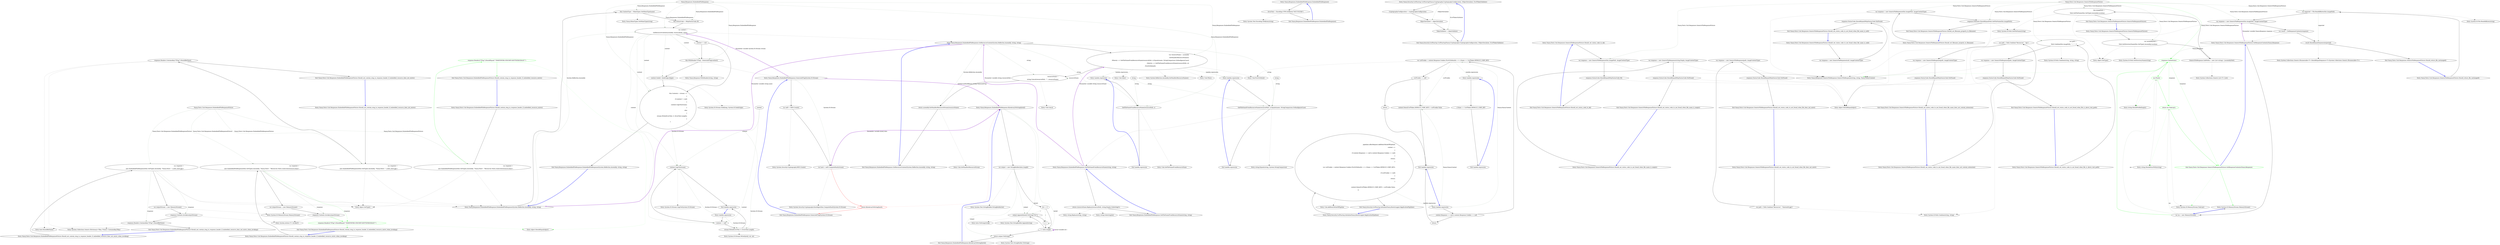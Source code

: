 digraph  {
n66 [label="Nancy.Responses.EmbeddedFileResponse", span=""];
n67 [label=content, span=""];
n68 [label=string, span=""];
n69 [label=string, span=""];
n0 [label="Entry Nancy.Responses.EmbeddedFileResponse.EmbeddedFileResponse()", span="13-13", cluster="Nancy.Responses.EmbeddedFileResponse.EmbeddedFileResponse()"];
n1 [label="ErrorText = Encoding.UTF8.GetBytes(''NOT FOUND'')", span="15-15", cluster="Nancy.Responses.EmbeddedFileResponse.EmbeddedFileResponse()"];
n2 [label="Exit Nancy.Responses.EmbeddedFileResponse.EmbeddedFileResponse()", span="13-13", cluster="Nancy.Responses.EmbeddedFileResponse.EmbeddedFileResponse()"];
n3 [label="Entry System.Text.Encoding.GetBytes(string)", span="0-0", cluster="System.Text.Encoding.GetBytes(string)"];
n4 [label="Entry Nancy.Responses.EmbeddedFileResponse.EmbeddedFileResponse(System.Reflection.Assembly, string, string)", span="18-18", cluster="Nancy.Responses.EmbeddedFileResponse.EmbeddedFileResponse(System.Reflection.Assembly, string, string)"];
n5 [label="this.ContentType = MimeTypes.GetMimeType(name)", span="20-20", cluster="Nancy.Responses.EmbeddedFileResponse.EmbeddedFileResponse(System.Reflection.Assembly, string, string)"];
n7 [label="var content =\r\n                    GetResourceContent(assembly, resourcePath, name)", span="23-24", cluster="Nancy.Responses.EmbeddedFileResponse.EmbeddedFileResponse(System.Reflection.Assembly, string, string)"];
n6 [label="this.StatusCode = HttpStatusCode.OK", span="21-21", cluster="Nancy.Responses.EmbeddedFileResponse.EmbeddedFileResponse(System.Reflection.Assembly, string, string)"];
n13 [label="Entry Nancy.MimeTypes.GetMimeType(string)", span="585-585", cluster="Nancy.MimeTypes.GetMimeType(string)"];
n8 [label="content != null", span="26-26", cluster="Nancy.Responses.EmbeddedFileResponse.EmbeddedFileResponse(System.Reflection.Assembly, string, string)"];
n14 [label="Entry Nancy.Responses.EmbeddedFileResponse.GetResourceContent(System.Reflection.Assembly, string, string)", span="45-45", cluster="Nancy.Responses.EmbeddedFileResponse.GetResourceContent(System.Reflection.Assembly, string, string)"];
n9 [label="this.WithHeader(''ETag'', GenerateETag(content))", span="28-28", cluster="Nancy.Responses.EmbeddedFileResponse.EmbeddedFileResponse(System.Reflection.Assembly, string, string)"];
n10 [label="content.Seek(0, SeekOrigin.Begin)", span="29-29", cluster="Nancy.Responses.EmbeddedFileResponse.EmbeddedFileResponse(System.Reflection.Assembly, string, string)"];
n11 [label="this.Contents = stream =>\r\n            {\r\n                if (content != null)\r\n                {\r\n                    content.CopyTo(stream);\r\n                }\r\n                else\r\n                {\r\n                    stream.Write(ErrorText, 0, ErrorText.Length);\r\n                }\r\n            }", span="32-42", cluster="Nancy.Responses.EmbeddedFileResponse.EmbeddedFileResponse(System.Reflection.Assembly, string, string)"];
n19 [label="content != null", span="34-34", cluster="lambda expression"];
n20 [label="content.CopyTo(stream)", span="36-36", cluster="lambda expression"];
n15 [label="Entry Nancy.Responses.EmbeddedFileResponse.GenerateETag(System.IO.Stream)", span="64-64", cluster="Nancy.Responses.EmbeddedFileResponse.GenerateETag(System.IO.Stream)"];
n16 [label="Entry Nancy.Response.WithHeader(string, string)", span="46-46", cluster="Nancy.Response.WithHeader(string, string)"];
n17 [label="Entry System.IO.Stream.Seek(long, System.IO.SeekOrigin)", span="0-0", cluster="System.IO.Stream.Seek(long, System.IO.SeekOrigin)"];
n12 [label="Exit Nancy.Responses.EmbeddedFileResponse.EmbeddedFileResponse(System.Reflection.Assembly, string, string)", span="18-18", cluster="Nancy.Responses.EmbeddedFileResponse.EmbeddedFileResponse(System.Reflection.Assembly, string, string)"];
n21 [label="stream.Write(ErrorText, 0, ErrorText.Length)", span="40-40", cluster="lambda expression"];
n18 [label="Entry lambda expression", span="32-42", cluster="lambda expression"];
n22 [label="Exit lambda expression", span="32-42", cluster="lambda expression"];
n23 [label="Entry System.IO.Stream.CopyTo(System.IO.Stream)", span="0-0", cluster="System.IO.Stream.CopyTo(System.IO.Stream)"];
n24 [label="Entry System.IO.Stream.Write(byte[], int, int)", span="0-0", cluster="System.IO.Stream.Write(byte[], int, int)"];
n25 [label="var resourceName = assembly\r\n                .GetManifestResourceNames()\r\n                .Where(x => GetFileNameFromResourceName(resourcePath, x).Equals(name, StringComparison.OrdinalIgnoreCase))\r\n                .Select(x => GetFileNameFromResourceName(resourcePath, x))\r\n                .FirstOrDefault()", span="47-51", cluster="Nancy.Responses.EmbeddedFileResponse.GetResourceContent(System.Reflection.Assembly, string, string)"];
n36 [label="GetFileNameFromResourceName(resourcePath, x).Equals(name, StringComparison.OrdinalIgnoreCase)", span="49-49", cluster="lambda expression"];
n41 [label="GetFileNameFromResourceName(resourcePath, x)", span="50-50", cluster="lambda expression"];
n26 [label="resourceName =\r\n                string.Concat(resourcePath, ''.'', resourceName)", span="53-54", cluster="Nancy.Responses.EmbeddedFileResponse.GetResourceContent(System.Reflection.Assembly, string, string)"];
n27 [label="return assembly.GetManifestResourceStream(resourceName);", span="56-56", cluster="Nancy.Responses.EmbeddedFileResponse.GetResourceContent(System.Reflection.Assembly, string, string)"];
n29 [label="Entry System.Reflection.Assembly.GetManifestResourceNames()", span="0-0", cluster="System.Reflection.Assembly.GetManifestResourceNames()"];
n30 [label="Entry Unk.Where", span="", cluster="Unk.Where"];
n31 [label="Entry Unk.Select", span="", cluster="Unk.Select"];
n32 [label="Entry Unk.FirstOrDefault", span="", cluster="Unk.FirstOrDefault"];
n35 [label="Entry lambda expression", span="49-49", cluster="lambda expression"];
n40 [label="Entry lambda expression", span="50-50", cluster="lambda expression"];
n33 [label="Entry Unk.Concat", span="", cluster="Unk.Concat"];
n28 [label="Exit Nancy.Responses.EmbeddedFileResponse.GetResourceContent(System.Reflection.Assembly, string, string)", span="45-45", cluster="Nancy.Responses.EmbeddedFileResponse.GetResourceContent(System.Reflection.Assembly, string, string)"];
n34 [label="Entry Unk.GetManifestResourceStream", span="", cluster="Unk.GetManifestResourceStream"];
n37 [label="Exit lambda expression", span="49-49", cluster="lambda expression"];
n38 [label="Entry Nancy.Responses.EmbeddedFileResponse.GetFileNameFromResourceName(string, string)", span="59-59", cluster="Nancy.Responses.EmbeddedFileResponse.GetFileNameFromResourceName(string, string)"];
n39 [label="Entry string.Equals(string, System.StringComparison)", span="0-0", cluster="string.Equals(string, System.StringComparison)"];
n42 [label="Exit lambda expression", span="50-50", cluster="lambda expression"];
n43 [label="Entry Unk.GetFileNameFromResourceName", span="", cluster="Unk.GetFileNameFromResourceName"];
n44 [label="return resourceName.Replace(resourcePath, string.Empty).Substring(1);", span="61-61", cluster="Nancy.Responses.EmbeddedFileResponse.GetFileNameFromResourceName(string, string)"];
n45 [label="Exit Nancy.Responses.EmbeddedFileResponse.GetFileNameFromResourceName(string, string)", span="59-59", cluster="Nancy.Responses.EmbeddedFileResponse.GetFileNameFromResourceName(string, string)"];
n46 [label="Entry string.Replace(string, string)", span="0-0", cluster="string.Replace(string, string)"];
n47 [label="Entry string.Substring(int)", span="0-0", cluster="string.Substring(int)"];
n48 [label="var md5 = MD5.Create()", span="66-66", cluster="Nancy.Responses.EmbeddedFileResponse.GenerateETag(System.IO.Stream)"];
n49 [label="var hash = md5.ComputeHash(stream)", span="68-68", cluster="Nancy.Responses.EmbeddedFileResponse.GenerateETag(System.IO.Stream)"];
n52 [label="Entry System.Security.Cryptography.MD5.Create()", span="0-0", cluster="System.Security.Cryptography.MD5.Create()"];
n50 [label="return ByteArrayToString(hash);", span="69-69", cluster="Nancy.Responses.EmbeddedFileResponse.GenerateETag(System.IO.Stream)", color=red, community=0];
n53 [label="Entry System.Security.Cryptography.HashAlgorithm.ComputeHash(System.IO.Stream)", span="0-0", cluster="System.Security.Cryptography.HashAlgorithm.ComputeHash(System.IO.Stream)"];
n51 [label="Exit Nancy.Responses.EmbeddedFileResponse.GenerateETag(System.IO.Stream)", span="64-64", cluster="Nancy.Responses.EmbeddedFileResponse.GenerateETag(System.IO.Stream)"];
n54 [label="Entry Nancy.Responses.EmbeddedFileResponse.ByteArrayToString(byte[])", span="73-73", cluster="Nancy.Responses.EmbeddedFileResponse.ByteArrayToString(byte[])"];
n55 [label="var output = new StringBuilder(data.Length)", span="75-75", cluster="Nancy.Responses.EmbeddedFileResponse.ByteArrayToString(byte[])"];
n57 [label="i < data.Length", span="76-76", cluster="Nancy.Responses.EmbeddedFileResponse.ByteArrayToString(byte[])"];
n58 [label="output.Append(data[i].ToString(''X2''))", span="78-78", cluster="Nancy.Responses.EmbeddedFileResponse.ByteArrayToString(byte[])"];
n56 [label="int i = 0", span="76-76", cluster="Nancy.Responses.EmbeddedFileResponse.ByteArrayToString(byte[])"];
n62 [label="Entry System.Text.StringBuilder.StringBuilder(int)", span="0-0", cluster="System.Text.StringBuilder.StringBuilder(int)"];
n60 [label="return output.ToString();", span="81-81", cluster="Nancy.Responses.EmbeddedFileResponse.ByteArrayToString(byte[])"];
n59 [label="i++", span="76-76", cluster="Nancy.Responses.EmbeddedFileResponse.ByteArrayToString(byte[])"];
n63 [label="Entry byte.ToString(string)", span="0-0", cluster="byte.ToString(string)"];
n64 [label="Entry System.Text.StringBuilder.Append(string)", span="0-0", cluster="System.Text.StringBuilder.Append(string)"];
n61 [label="Exit Nancy.Responses.EmbeddedFileResponse.ByteArrayToString(byte[])", span="73-73", cluster="Nancy.Responses.EmbeddedFileResponse.ByteArrayToString(byte[])"];
n65 [label="Entry System.Text.StringBuilder.ToString()", span="0-0", cluster="System.Text.StringBuilder.ToString()"];
m0_6 [label="Entry object.ShouldEqual(object)", span="95-95", cluster="object.ShouldEqual(object)", file="EmbeddedFileResponseFixture.cs"];
m0_21 [label="Entry Nancy.Tests.Unit.Responses.EmbeddedFileResponseFixture.Should_not_contain_etag_in_response_header_if_embedded_resource_does_not_exists_when_invoking()", span="47-47", cluster="Nancy.Tests.Unit.Responses.EmbeddedFileResponseFixture.Should_not_contain_etag_in_response_header_if_embedded_resource_does_not_exists_when_invoking()", file="EmbeddedFileResponseFixture.cs"];
m0_22 [label="var response =\r\n                new EmbeddedFileResponse(this.GetType().Assembly, ''Nancy.Tests'', ''i_dont_exist.jpg'')", span="50-51", cluster="Nancy.Tests.Unit.Responses.EmbeddedFileResponseFixture.Should_not_contain_etag_in_response_header_if_embedded_resource_does_not_exists_when_invoking()", file="EmbeddedFileResponseFixture.cs"];
m0_23 [label="var outputStream = new MemoryStream()", span="53-53", cluster="Nancy.Tests.Unit.Responses.EmbeddedFileResponseFixture.Should_not_contain_etag_in_response_header_if_embedded_resource_does_not_exists_when_invoking()", file="EmbeddedFileResponseFixture.cs"];
m0_24 [label="response.Contents.Invoke(outputStream)", span="56-56", cluster="Nancy.Tests.Unit.Responses.EmbeddedFileResponseFixture.Should_not_contain_etag_in_response_header_if_embedded_resource_does_not_exists_when_invoking()", file="EmbeddedFileResponseFixture.cs"];
m0_25 [label="response.Headers.ContainsKey(''ETag'').ShouldBeFalse()", span="59-59", cluster="Nancy.Tests.Unit.Responses.EmbeddedFileResponseFixture.Should_not_contain_etag_in_response_header_if_embedded_resource_does_not_exists_when_invoking()", file="EmbeddedFileResponseFixture.cs"];
m0_26 [label="Exit Nancy.Tests.Unit.Responses.EmbeddedFileResponseFixture.Should_not_contain_etag_in_response_header_if_embedded_resource_does_not_exists_when_invoking()", span="47-47", cluster="Nancy.Tests.Unit.Responses.EmbeddedFileResponseFixture.Should_not_contain_etag_in_response_header_if_embedded_resource_does_not_exists_when_invoking()", file="EmbeddedFileResponseFixture.cs"];
m0_14 [label="Entry System.Action<T>.Invoke(T)", span="0-0", cluster="System.Action<T>.Invoke(T)", file="EmbeddedFileResponseFixture.cs"];
m0_19 [label="Entry System.Collections.Generic.IDictionary<TKey, TValue>.ContainsKey(TKey)", span="0-0", cluster="System.Collections.Generic.IDictionary<TKey, TValue>.ContainsKey(TKey)", file="EmbeddedFileResponseFixture.cs"];
m0_7 [label="Entry Nancy.Tests.Unit.Responses.EmbeddedFileResponseFixture.Should_contain_etag_in_response_header_if_embedded_resource_exists_when_invoking()", span="20-20", cluster="Nancy.Tests.Unit.Responses.EmbeddedFileResponseFixture.Should_contain_etag_in_response_header_if_embedded_resource_exists_when_invoking()", file="EmbeddedFileResponseFixture.cs"];
m0_8 [label="var response =\r\n                new EmbeddedFileResponse(this.GetType().Assembly, ''Nancy.Tests'', ''Resources.Views.staticviewresource.html'')", span="23-24", cluster="Nancy.Tests.Unit.Responses.EmbeddedFileResponseFixture.Should_contain_etag_in_response_header_if_embedded_resource_exists_when_invoking()", file="EmbeddedFileResponseFixture.cs"];
m0_9 [label="var outputStream = new MemoryStream()", span="26-26", cluster="Nancy.Tests.Unit.Responses.EmbeddedFileResponseFixture.Should_contain_etag_in_response_header_if_embedded_resource_exists_when_invoking()", file="EmbeddedFileResponseFixture.cs"];
m0_10 [label="response.Contents.Invoke(outputStream)", span="29-29", cluster="Nancy.Tests.Unit.Responses.EmbeddedFileResponseFixture.Should_contain_etag_in_response_header_if_embedded_resource_exists_when_invoking()", file="EmbeddedFileResponseFixture.cs"];
m0_11 [label="response.Headers[''ETag''].ShouldEqual(''\''5D6EFDFDB135DC90F16D57E05603DA1E\'''')", span="32-32", cluster="Nancy.Tests.Unit.Responses.EmbeddedFileResponseFixture.Should_contain_etag_in_response_header_if_embedded_resource_exists_when_invoking()", color=green, community=0, file="EmbeddedFileResponseFixture.cs"];
m0_12 [label="Exit Nancy.Tests.Unit.Responses.EmbeddedFileResponseFixture.Should_contain_etag_in_response_header_if_embedded_resource_exists_when_invoking()", span="20-20", cluster="Nancy.Tests.Unit.Responses.EmbeddedFileResponseFixture.Should_contain_etag_in_response_header_if_embedded_resource_exists_when_invoking()", file="EmbeddedFileResponseFixture.cs"];
m0_5 [label="Entry object.GetType()", span="0-0", cluster="object.GetType()", file="EmbeddedFileResponseFixture.cs"];
m0_20 [label="Entry bool.ShouldBeFalse()", span="90-90", cluster="bool.ShouldBeFalse()", file="EmbeddedFileResponseFixture.cs"];
m0_15 [label="Entry Nancy.Tests.Unit.Responses.EmbeddedFileResponseFixture.Should_not_contain_etag_in_response_header_if_embedded_resource_does_not_exists()", span="36-36", cluster="Nancy.Tests.Unit.Responses.EmbeddedFileResponseFixture.Should_not_contain_etag_in_response_header_if_embedded_resource_does_not_exists()", file="EmbeddedFileResponseFixture.cs"];
m0_16 [label="var response =\r\n                new EmbeddedFileResponse(this.GetType().Assembly, ''Nancy.Tests'', ''i_dont_exist.jpg'')", span="39-40", cluster="Nancy.Tests.Unit.Responses.EmbeddedFileResponseFixture.Should_not_contain_etag_in_response_header_if_embedded_resource_does_not_exists()", file="EmbeddedFileResponseFixture.cs"];
m0_17 [label="response.Headers.ContainsKey(''ETag'').ShouldBeFalse()", span="43-43", cluster="Nancy.Tests.Unit.Responses.EmbeddedFileResponseFixture.Should_not_contain_etag_in_response_header_if_embedded_resource_does_not_exists()", file="EmbeddedFileResponseFixture.cs"];
m0_18 [label="Exit Nancy.Tests.Unit.Responses.EmbeddedFileResponseFixture.Should_not_contain_etag_in_response_header_if_embedded_resource_does_not_exists()", span="36-36", cluster="Nancy.Tests.Unit.Responses.EmbeddedFileResponseFixture.Should_not_contain_etag_in_response_header_if_embedded_resource_does_not_exists()", file="EmbeddedFileResponseFixture.cs"];
m0_0 [label="Entry Nancy.Tests.Unit.Responses.EmbeddedFileResponseFixture.Should_contain_etag_in_response_header_if_embedded_resource_exists()", span="9-9", cluster="Nancy.Tests.Unit.Responses.EmbeddedFileResponseFixture.Should_contain_etag_in_response_header_if_embedded_resource_exists()", file="EmbeddedFileResponseFixture.cs"];
m0_1 [label="var response =\r\n                new EmbeddedFileResponse(this.GetType().Assembly, ''Nancy.Tests'', ''Resources.Views.staticviewresource.html'')", span="12-13", cluster="Nancy.Tests.Unit.Responses.EmbeddedFileResponseFixture.Should_contain_etag_in_response_header_if_embedded_resource_exists()", file="EmbeddedFileResponseFixture.cs"];
m0_2 [label="response.Headers[''ETag''].ShouldEqual(''\''5D6EFDFDB135DC90F16D57E05603DA1E\'''')", span="16-16", cluster="Nancy.Tests.Unit.Responses.EmbeddedFileResponseFixture.Should_contain_etag_in_response_header_if_embedded_resource_exists()", color=green, community=0, file="EmbeddedFileResponseFixture.cs"];
m0_3 [label="Exit Nancy.Tests.Unit.Responses.EmbeddedFileResponseFixture.Should_contain_etag_in_response_header_if_embedded_resource_exists()", span="9-9", cluster="Nancy.Tests.Unit.Responses.EmbeddedFileResponseFixture.Should_contain_etag_in_response_header_if_embedded_resource_exists()", file="EmbeddedFileResponseFixture.cs"];
m0_13 [label="Entry System.IO.MemoryStream.MemoryStream()", span="0-0", cluster="System.IO.MemoryStream.MemoryStream()", file="EmbeddedFileResponseFixture.cs"];
m0_27 [label="Nancy.Tests.Unit.Responses.EmbeddedFileResponseFixture", span="", file="EmbeddedFileResponseFixture.cs"];
m1_8 [label="Entry Unk.AddItemToEndOfPipeline", span="", cluster="Unk.AddItemToEndOfPipeline", file="GenericFileResponse.cs"];
m1_0 [label="Entry Nancy.Security.CsrfStartup.CsrfStartup(Nancy.Cryptography.CryptographyConfiguration, IObjectSerializer, ICsrfTokenValidator)", span="11-11", cluster="Nancy.Security.CsrfStartup.CsrfStartup(Nancy.Cryptography.CryptographyConfiguration, IObjectSerializer, ICsrfTokenValidator)", file="GenericFileResponse.cs"];
m1_1 [label="CryptographyConfiguration = cryptographyConfiguration", span="13-13", cluster="Nancy.Security.CsrfStartup.CsrfStartup(Nancy.Cryptography.CryptographyConfiguration, IObjectSerializer, ICsrfTokenValidator)", file="GenericFileResponse.cs"];
m1_2 [label="ObjectSerializer = objectSerializer", span="14-14", cluster="Nancy.Security.CsrfStartup.CsrfStartup(Nancy.Cryptography.CryptographyConfiguration, IObjectSerializer, ICsrfTokenValidator)", file="GenericFileResponse.cs"];
m1_3 [label="TokenValidator = tokenValidator", span="15-15", cluster="Nancy.Security.CsrfStartup.CsrfStartup(Nancy.Cryptography.CryptographyConfiguration, IObjectSerializer, ICsrfTokenValidator)", file="GenericFileResponse.cs"];
m1_4 [label="Exit Nancy.Security.CsrfStartup.CsrfStartup(Nancy.Cryptography.CryptographyConfiguration, IObjectSerializer, ICsrfTokenValidator)", span="11-11", cluster="Nancy.Security.CsrfStartup.CsrfStartup(Nancy.Cryptography.CryptographyConfiguration, IObjectSerializer, ICsrfTokenValidator)", file="GenericFileResponse.cs"];
m1_5 [label="Entry Nancy.Security.CsrfStartup.Initialize(Nancy.Bootstrapper.IApplicationPipelines)", span="70-70", cluster="Nancy.Security.CsrfStartup.Initialize(Nancy.Bootstrapper.IApplicationPipelines)", file="GenericFileResponse.cs"];
m1_6 [label="pipelines.AfterRequest.AddItemToEndOfPipeline(\r\n                context =>\r\n                    {\r\n                        if (context.Response == null || context.Response.Cookies == null)\r\n                        {\r\n                            return;\r\n                        }\r\n\r\n                        var csrfCookie = context.Response.Cookies.FirstOrDefault(c => c.Name == CsrfToken.DEFAULT_CSRF_KEY);\r\n\r\n                        if (csrfCookie == null)\r\n                        {\r\n                            return;\r\n                        }\r\n\r\n                        context.Items[CsrfToken.DEFAULT_CSRF_KEY] = csrfCookie.Value;\r\n                    })", span="72-88", cluster="Nancy.Security.CsrfStartup.Initialize(Nancy.Bootstrapper.IApplicationPipelines)", file="GenericFileResponse.cs"];
m1_7 [label="Exit Nancy.Security.CsrfStartup.Initialize(Nancy.Bootstrapper.IApplicationPipelines)", span="70-70", cluster="Nancy.Security.CsrfStartup.Initialize(Nancy.Bootstrapper.IApplicationPipelines)", file="GenericFileResponse.cs"];
m1_18 [label="Entry lambda expression", span="80-80", cluster="lambda expression", file="GenericFileResponse.cs"];
m1_9 [label="Entry lambda expression", span="73-88", cluster="lambda expression", file="GenericFileResponse.cs"];
m1_10 [label="context.Response == null || context.Response.Cookies == null", span="75-75", cluster="lambda expression", file="GenericFileResponse.cs"];
m1_12 [label="var csrfCookie = context.Response.Cookies.FirstOrDefault(c => c.Name == CsrfToken.DEFAULT_CSRF_KEY)", span="80-80", cluster="lambda expression", file="GenericFileResponse.cs"];
m1_15 [label="context.Items[CsrfToken.DEFAULT_CSRF_KEY] = csrfCookie.Value", span="87-87", cluster="lambda expression", file="GenericFileResponse.cs"];
m1_11 [label="return;", span="77-77", cluster="lambda expression", file="GenericFileResponse.cs"];
m1_13 [label="csrfCookie == null", span="82-82", cluster="lambda expression", file="GenericFileResponse.cs"];
m1_14 [label="return;", span="84-84", cluster="lambda expression", file="GenericFileResponse.cs"];
m1_16 [label="Exit lambda expression", span="73-88", cluster="lambda expression", file="GenericFileResponse.cs"];
m1_19 [label="c.Name == CsrfToken.DEFAULT_CSRF_KEY", span="80-80", cluster="lambda expression", file="GenericFileResponse.cs"];
m1_20 [label="Exit lambda expression", span="80-80", cluster="lambda expression", file="GenericFileResponse.cs"];
m2_36 [label="Entry Nancy.Tests.Unit.Responses.GenericFileResponseFixture.Should_set_status_code_to_ok()", span="84-84", cluster="Nancy.Tests.Unit.Responses.GenericFileResponseFixture.Should_set_status_code_to_ok()", file="GenericFileResponseFixture.cs"];
m2_37 [label="var response = new GenericFileResponse(this.imagePath, imageContentType)", span="87-87", cluster="Nancy.Tests.Unit.Responses.GenericFileResponseFixture.Should_set_status_code_to_ok()", file="GenericFileResponseFixture.cs"];
m2_38 [label="response.StatusCode.ShouldEqual(HttpStatusCode.OK)", span="90-90", cluster="Nancy.Tests.Unit.Responses.GenericFileResponseFixture.Should_set_status_code_to_ok()", file="GenericFileResponseFixture.cs"];
m2_39 [label="Exit Nancy.Tests.Unit.Responses.GenericFileResponseFixture.Should_set_status_code_to_ok()", span="84-84", cluster="Nancy.Tests.Unit.Responses.GenericFileResponseFixture.Should_set_status_code_to_ok()", file="GenericFileResponseFixture.cs"];
m2_7 [label="Entry System.Collections.Generic.List<T>.List()", span="0-0", cluster="System.Collections.Generic.List<T>.List()", file="GenericFileResponseFixture.cs"];
m2_15 [label="Entry Nancy.Tests.Unit.Responses.GenericFileResponseFixture.Should_set_status_code_to_not_found_when_file_name_is_null()", span="34-34", cluster="Nancy.Tests.Unit.Responses.GenericFileResponseFixture.Should_set_status_code_to_not_found_when_file_name_is_null()", file="GenericFileResponseFixture.cs"];
m2_16 [label="var response = new GenericFileResponse(null, imageContentType)", span="37-37", cluster="Nancy.Tests.Unit.Responses.GenericFileResponseFixture.Should_set_status_code_to_not_found_when_file_name_is_null()", file="GenericFileResponseFixture.cs"];
m2_17 [label="response.StatusCode.ShouldEqual(HttpStatusCode.NotFound)", span="40-40", cluster="Nancy.Tests.Unit.Responses.GenericFileResponseFixture.Should_set_status_code_to_not_found_when_file_name_is_null()", file="GenericFileResponseFixture.cs"];
m2_18 [label="Exit Nancy.Tests.Unit.Responses.GenericFileResponseFixture.Should_set_status_code_to_not_found_when_file_name_is_null()", span="34-34", cluster="Nancy.Tests.Unit.Responses.GenericFileResponseFixture.Should_set_status_code_to_not_found_when_file_name_is_null()", file="GenericFileResponseFixture.cs"];
m2_60 [label="Entry string.ShouldStartWith(string)", span="11-11", cluster="string.ShouldStartWith(string)", file="GenericFileResponseFixture.cs"];
m2_61 [label="Entry System.IO.MemoryStream.ToArray()", span="0-0", cluster="System.IO.MemoryStream.ToArray()", file="GenericFileResponseFixture.cs"];
m2_8 [label="Entry System.IO.Path.GetFileName(string)", span="0-0", cluster="System.IO.Path.GetFileName(string)", file="GenericFileResponseFixture.cs"];
m2_5 [label="Entry object.GetType()", span="0-0", cluster="object.GetType()", file="GenericFileResponseFixture.cs"];
m2_0 [label="Entry Nancy.Tests.Unit.Responses.GenericFileResponseFixture.GenericFileResponseFixture()", span="12-12", cluster="Nancy.Tests.Unit.Responses.GenericFileResponseFixture.GenericFileResponseFixture()", file="GenericFileResponseFixture.cs"];
m2_1 [label="var assemblyPath =\r\n                Path.GetDirectoryName(this.GetType().Assembly.Location)", span="14-15", cluster="Nancy.Tests.Unit.Responses.GenericFileResponseFixture.GenericFileResponseFixture()", file="GenericFileResponseFixture.cs"];
m2_2 [label="GenericFileResponse.SafePaths = new List<string> {assemblyPath}", span="17-17", cluster="Nancy.Tests.Unit.Responses.GenericFileResponseFixture.GenericFileResponseFixture()", file="GenericFileResponseFixture.cs"];
m2_3 [label="this.imagePath =\r\n                Path.GetFileName(this.GetType().Assembly.Location)", span="19-20", cluster="Nancy.Tests.Unit.Responses.GenericFileResponseFixture.GenericFileResponseFixture()", file="GenericFileResponseFixture.cs"];
m2_4 [label="Exit Nancy.Tests.Unit.Responses.GenericFileResponseFixture.GenericFileResponseFixture()", span="12-12", cluster="Nancy.Tests.Unit.Responses.GenericFileResponseFixture.GenericFileResponseFixture()", file="GenericFileResponseFixture.cs"];
m2_14 [label="Entry object.ShouldEqual(object)", span="95-95", cluster="object.ShouldEqual(object)", file="GenericFileResponseFixture.cs"];
m2_6 [label="Entry System.IO.Path.GetDirectoryName(string)", span="0-0", cluster="System.IO.Path.GetDirectoryName(string)", file="GenericFileResponseFixture.cs"];
m2_49 [label="Entry Nancy.Tests.Unit.Responses.GenericFileResponseFixture.Should_set_filename_property_to_filename()", span="108-108", cluster="Nancy.Tests.Unit.Responses.GenericFileResponseFixture.Should_set_filename_property_to_filename()", file="GenericFileResponseFixture.cs"];
m2_50 [label="var response = new GenericFileResponse(this.imagePath, imageContentType)", span="111-111", cluster="Nancy.Tests.Unit.Responses.GenericFileResponseFixture.Should_set_filename_property_to_filename()", file="GenericFileResponseFixture.cs"];
m2_51 [label="response.Filename.ShouldEqual(Path.GetFileName(this.imagePath))", span="114-114", cluster="Nancy.Tests.Unit.Responses.GenericFileResponseFixture.Should_set_filename_property_to_filename()", file="GenericFileResponseFixture.cs"];
m2_52 [label="Exit Nancy.Tests.Unit.Responses.GenericFileResponseFixture.Should_set_filename_property_to_filename()", span="108-108", cluster="Nancy.Tests.Unit.Responses.GenericFileResponseFixture.Should_set_filename_property_to_filename()", file="GenericFileResponseFixture.cs"];
m2_9 [label="Entry Nancy.Tests.Unit.Responses.GenericFileResponseFixture.Should_set_status_code_to_not_found_when_file_name_is_empty()", span="24-24", cluster="Nancy.Tests.Unit.Responses.GenericFileResponseFixture.Should_set_status_code_to_not_found_when_file_name_is_empty()", file="GenericFileResponseFixture.cs"];
m2_10 [label="var response = new GenericFileResponse(string.Empty, imageContentType)", span="27-27", cluster="Nancy.Tests.Unit.Responses.GenericFileResponseFixture.Should_set_status_code_to_not_found_when_file_name_is_empty()", file="GenericFileResponseFixture.cs"];
m2_11 [label="response.StatusCode.ShouldEqual(HttpStatusCode.NotFound)", span="30-30", cluster="Nancy.Tests.Unit.Responses.GenericFileResponseFixture.Should_set_status_code_to_not_found_when_file_name_is_empty()", file="GenericFileResponseFixture.cs"];
m2_12 [label="Exit Nancy.Tests.Unit.Responses.GenericFileResponseFixture.Should_set_status_code_to_not_found_when_file_name_is_empty()", span="24-24", cluster="Nancy.Tests.Unit.Responses.GenericFileResponseFixture.Should_set_status_code_to_not_found_when_file_name_is_empty()", file="GenericFileResponseFixture.cs"];
m2_40 [label="Entry Nancy.Tests.Unit.Responses.GenericFileResponseFixture.Should_return_file_unchanged()", span="94-94", cluster="Nancy.Tests.Unit.Responses.GenericFileResponseFixture.Should_return_file_unchanged()", file="GenericFileResponseFixture.cs"];
m2_41 [label="var expected = File.ReadAllBytes(this.imagePath)", span="97-97", cluster="Nancy.Tests.Unit.Responses.GenericFileResponseFixture.Should_return_file_unchanged()", file="GenericFileResponseFixture.cs"];
m2_42 [label="var response = new GenericFileResponse(this.imagePath, imageContentType)", span="98-98", cluster="Nancy.Tests.Unit.Responses.GenericFileResponseFixture.Should_return_file_unchanged()", file="GenericFileResponseFixture.cs"];
m2_44 [label="result.ShouldEqualSequence(expected)", span="104-104", cluster="Nancy.Tests.Unit.Responses.GenericFileResponseFixture.Should_return_file_unchanged()", file="GenericFileResponseFixture.cs"];
m2_43 [label="var result = GetResponseContents(response)", span="101-101", cluster="Nancy.Tests.Unit.Responses.GenericFileResponseFixture.Should_return_file_unchanged()", file="GenericFileResponseFixture.cs"];
m2_45 [label="Exit Nancy.Tests.Unit.Responses.GenericFileResponseFixture.Should_return_file_unchanged()", span="94-94", cluster="Nancy.Tests.Unit.Responses.GenericFileResponseFixture.Should_return_file_unchanged()", file="GenericFileResponseFixture.cs"];
m2_59 [label="Entry string.ShouldNotBeEmpty()", span="31-31", cluster="string.ShouldNotBeEmpty()", file="GenericFileResponseFixture.cs"];
m2_30 [label="Entry Nancy.Tests.Unit.Responses.GenericFileResponseFixture.Should_set_status_code_to_not_found_when_file_is_above_root_path()", span="70-70", cluster="Nancy.Tests.Unit.Responses.GenericFileResponseFixture.Should_set_status_code_to_not_found_when_file_is_above_root_path()", file="GenericFileResponseFixture.cs"];
m2_31 [label="var path = \r\n                Path.Combine(this.imagePath, ''..'', ''..'')", span="73-74", cluster="Nancy.Tests.Unit.Responses.GenericFileResponseFixture.Should_set_status_code_to_not_found_when_file_is_above_root_path()", file="GenericFileResponseFixture.cs"];
m2_32 [label="var response = new GenericFileResponse(path, imageContentType)", span="77-77", cluster="Nancy.Tests.Unit.Responses.GenericFileResponseFixture.Should_set_status_code_to_not_found_when_file_is_above_root_path()", file="GenericFileResponseFixture.cs"];
m2_33 [label="response.StatusCode.ShouldEqual(HttpStatusCode.NotFound)", span="80-80", cluster="Nancy.Tests.Unit.Responses.GenericFileResponseFixture.Should_set_status_code_to_not_found_when_file_is_above_root_path()", file="GenericFileResponseFixture.cs"];
m2_34 [label="Exit Nancy.Tests.Unit.Responses.GenericFileResponseFixture.Should_set_status_code_to_not_found_when_file_is_above_root_path()", span="70-70", cluster="Nancy.Tests.Unit.Responses.GenericFileResponseFixture.Should_set_status_code_to_not_found_when_file_is_above_root_path()", file="GenericFileResponseFixture.cs"];
m2_53 [label="var ms = new MemoryStream()", span="119-119", cluster="Nancy.Tests.Unit.Responses.GenericFileResponseFixture.GetResponseContents(Nancy.Response)", file="GenericFileResponseFixture.cs"];
m2_54 [label="response.Contents(ms)", span="120-120", cluster="Nancy.Tests.Unit.Responses.GenericFileResponseFixture.GetResponseContents(Nancy.Response)", color=green, community=1, file="GenericFileResponseFixture.cs"];
m2_55 [label="ms.Flush()", span="121-121", cluster="Nancy.Tests.Unit.Responses.GenericFileResponseFixture.GetResponseContents(Nancy.Response)", color=green, community=0, file="GenericFileResponseFixture.cs"];
m2_56 [label="return ms.ToArray();", span="123-123", cluster="Nancy.Tests.Unit.Responses.GenericFileResponseFixture.GetResponseContents(Nancy.Response)", color=green, community=1, file="GenericFileResponseFixture.cs"];
m2_57 [label="Exit Nancy.Tests.Unit.Responses.GenericFileResponseFixture.GetResponseContents(Nancy.Response)", span="117-117", cluster="Nancy.Tests.Unit.Responses.GenericFileResponseFixture.GetResponseContents(Nancy.Response)", color=green, community=1, file="GenericFileResponseFixture.cs"];
m2_58 [label="Entry System.IO.MemoryStream.MemoryStream()", span="0-0", cluster="System.IO.MemoryStream.MemoryStream()", file="GenericFileResponseFixture.cs"];
m2_25 [label="Entry Nancy.Tests.Unit.Responses.GenericFileResponseFixture.Should_set_status_code_to_not_found_when_file_does_not_exist()", span="57-57", cluster="Nancy.Tests.Unit.Responses.GenericFileResponseFixture.Should_set_status_code_to_not_found_when_file_does_not_exist()", file="GenericFileResponseFixture.cs"];
m2_26 [label="var path = Path.Combine(''Resources'', ''thatsnotit.jpg'')", span="60-60", cluster="Nancy.Tests.Unit.Responses.GenericFileResponseFixture.Should_set_status_code_to_not_found_when_file_does_not_exist()", file="GenericFileResponseFixture.cs"];
m2_27 [label="var response = new GenericFileResponse(path, imageContentType)", span="63-63", cluster="Nancy.Tests.Unit.Responses.GenericFileResponseFixture.Should_set_status_code_to_not_found_when_file_does_not_exist()", file="GenericFileResponseFixture.cs"];
m2_28 [label="response.StatusCode.ShouldEqual(HttpStatusCode.NotFound)", span="66-66", cluster="Nancy.Tests.Unit.Responses.GenericFileResponseFixture.Should_set_status_code_to_not_found_when_file_does_not_exist()", file="GenericFileResponseFixture.cs"];
m2_29 [label="Exit Nancy.Tests.Unit.Responses.GenericFileResponseFixture.Should_set_status_code_to_not_found_when_file_does_not_exist()", span="57-57", cluster="Nancy.Tests.Unit.Responses.GenericFileResponseFixture.Should_set_status_code_to_not_found_when_file_does_not_exist()", file="GenericFileResponseFixture.cs"];
m2_13 [label="Entry Nancy.Responses.GenericFileResponse.GenericFileResponse(string, string, Nancy.NancyContext)", span="64-64", cluster="Nancy.Responses.GenericFileResponse.GenericFileResponse(string, string, Nancy.NancyContext)", file="GenericFileResponseFixture.cs"];
m2_48 [label="Entry System.Collections.Generic.IEnumerable<T>.ShouldEqualSequence<T>(System.Collections.Generic.IEnumerable<T>)", span="110-110", cluster="System.Collections.Generic.IEnumerable<T>.ShouldEqualSequence<T>(System.Collections.Generic.IEnumerable<T>)", file="GenericFileResponseFixture.cs"];
m2_19 [label="Entry Nancy.Tests.Unit.Responses.GenericFileResponseFixture.Should_set_status_code_to_not_found_when_file_name_does_not_contain_extension()", span="44-44", cluster="Nancy.Tests.Unit.Responses.GenericFileResponseFixture.Should_set_status_code_to_not_found_when_file_name_does_not_contain_extension()", file="GenericFileResponseFixture.cs"];
m2_20 [label="var path = Path.Combine(''Resources'', ''zip'')", span="47-47", cluster="Nancy.Tests.Unit.Responses.GenericFileResponseFixture.Should_set_status_code_to_not_found_when_file_name_does_not_contain_extension()", file="GenericFileResponseFixture.cs"];
m2_21 [label="var response = new GenericFileResponse(path, imageContentType)", span="50-50", cluster="Nancy.Tests.Unit.Responses.GenericFileResponseFixture.Should_set_status_code_to_not_found_when_file_name_does_not_contain_extension()", file="GenericFileResponseFixture.cs"];
m2_22 [label="response.StatusCode.ShouldEqual(HttpStatusCode.NotFound)", span="53-53", cluster="Nancy.Tests.Unit.Responses.GenericFileResponseFixture.Should_set_status_code_to_not_found_when_file_name_does_not_contain_extension()", file="GenericFileResponseFixture.cs"];
m2_23 [label="Exit Nancy.Tests.Unit.Responses.GenericFileResponseFixture.Should_set_status_code_to_not_found_when_file_name_does_not_contain_extension()", span="44-44", cluster="Nancy.Tests.Unit.Responses.GenericFileResponseFixture.Should_set_status_code_to_not_found_when_file_name_does_not_contain_extension()", file="GenericFileResponseFixture.cs"];
m2_46 [label="Entry System.IO.File.ReadAllBytes(string)", span="0-0", cluster="System.IO.File.ReadAllBytes(string)", file="GenericFileResponseFixture.cs"];
m2_24 [label="Entry System.IO.Path.Combine(string, string)", span="0-0", cluster="System.IO.Path.Combine(string, string)", file="GenericFileResponseFixture.cs"];
m2_47 [label="Entry Nancy.Tests.Unit.Responses.GenericFileResponseFixture.GetResponseContents(Nancy.Response)", span="117-117", cluster="Nancy.Tests.Unit.Responses.GenericFileResponseFixture.GetResponseContents(Nancy.Response)", file="GenericFileResponseFixture.cs"];
m2_35 [label="Entry System.IO.Path.Combine(string, string, string)", span="0-0", cluster="System.IO.Path.Combine(string, string, string)", file="GenericFileResponseFixture.cs"];
m2_62 [label="Nancy.Tests.Unit.Responses.GenericFileResponseFixture", span="", file="GenericFileResponseFixture.cs"];
n66 -> n5  [key=1, style=dashed, color=darkseagreen4, label="Nancy.Responses.EmbeddedFileResponse"];
n66 -> n6  [key=1, style=dashed, color=darkseagreen4, label="Nancy.Responses.EmbeddedFileResponse"];
n66 -> n7  [key=1, style=dashed, color=darkseagreen4, label="Nancy.Responses.EmbeddedFileResponse"];
n66 -> n9  [key=1, style=dashed, color=darkseagreen4, label="Nancy.Responses.EmbeddedFileResponse"];
n66 -> n11  [key=1, style=dashed, color=darkseagreen4, label="Nancy.Responses.EmbeddedFileResponse"];
n66 -> n25  [key=1, style=dashed, color=darkseagreen4, label="Nancy.Responses.EmbeddedFileResponse"];
n66 -> n41  [key=1, style=dashed, color=darkseagreen4, label="Nancy.Responses.EmbeddedFileResponse"];
n67 -> n19  [key=1, style=dashed, color=darkseagreen4, label=content];
n67 -> n20  [key=1, style=dashed, color=darkseagreen4, label=content];
n68 -> n36  [key=1, style=dashed, color=darkseagreen4, label=string];
n68 -> n41  [key=1, style=dashed, color=darkseagreen4, label=string];
n69 -> n36  [key=1, style=dashed, color=darkseagreen4, label=string];
n0 -> n1  [key=0, style=solid];
n1 -> n2  [key=0, style=solid];
n1 -> n3  [key=2, style=dotted];
n2 -> n0  [key=0, style=bold, color=blue];
n4 -> n5  [key=0, style=solid];
n4 -> n7  [key=1, style=dashed, color=darkseagreen4, label="System.Reflection.Assembly"];
n5 -> n6  [key=0, style=solid];
n5 -> n13  [key=2, style=dotted];
n7 -> n8  [key=0, style=solid];
n7 -> n14  [key=2, style=dotted];
n7 -> n9  [key=1, style=dashed, color=darkseagreen4, label=content];
n7 -> n10  [key=1, style=dashed, color=darkseagreen4, label=content];
n7 -> n11  [key=1, style=dashed, color=darkseagreen4, label=content];
n7 -> n19  [key=1, style=dashed, color=darkseagreen4, label=content];
n7 -> n20  [key=1, style=dashed, color=darkseagreen4, label=content];
n6 -> n7  [key=0, style=solid];
n8 -> n9  [key=0, style=solid];
n8 -> n11  [key=0, style=solid];
n14 -> n25  [key=0, style=solid];
n14 -> n36  [key=1, style=dashed, color=darkseagreen4, label=string];
n14 -> n41  [key=1, style=dashed, color=darkseagreen4, label=string];
n14 -> n26  [key=1, style=dashed, color=darkseagreen4, label=string];
n14 -> n27  [key=1, style=dashed, color=darkseagreen4, label="System.Reflection.Assembly"];
n14 -> n4  [key=3, color=darkorchid, style=bold, label="Parameter variable string name"];
n9 -> n10  [key=0, style=solid];
n9 -> n15  [key=2, style=dotted];
n9 -> n16  [key=2, style=dotted];
n10 -> n11  [key=0, style=solid];
n10 -> n17  [key=2, style=dotted];
n11 -> n12  [key=0, style=solid];
n11 -> n20  [key=1, style=dashed, color=darkseagreen4, label="System.IO.Stream"];
n11 -> n21  [key=1, style=dashed, color=darkseagreen4, label="System.IO.Stream"];
n19 -> n20  [key=0, style=solid];
n19 -> n21  [key=0, style=solid];
n20 -> n22  [key=0, style=solid];
n20 -> n23  [key=2, style=dotted];
n15 -> n48  [key=0, style=solid];
n15 -> n49  [key=1, style=dashed, color=darkseagreen4, label="System.IO.Stream"];
n15 -> n7  [key=3, color=darkorchid, style=bold, label="Parameter variable System.IO.Stream stream"];
n15 -> n54  [key=3, color=darkorchid, style=bold, label="method methodReturn string GenerateETag"];
n12 -> n4  [key=0, style=bold, color=blue];
n21 -> n22  [key=0, style=solid];
n21 -> n24  [key=2, style=dotted];
n18 -> n19  [key=0, style=solid];
n18 -> n20  [key=1, style=dashed, color=darkseagreen4, label="System.IO.Stream"];
n18 -> n21  [key=1, style=dashed, color=darkseagreen4, label="System.IO.Stream"];
n22 -> n18  [key=0, style=bold, color=blue];
n25 -> n26  [key=0, style=solid];
n25 -> n29  [key=2, style=dotted];
n25 -> n30  [key=2, style=dotted];
n25 -> n31  [key=2, style=dotted];
n25 -> n32  [key=2, style=dotted];
n25 -> n35  [key=1, style=dashed, color=darkseagreen4, label="lambda expression"];
n25 -> n40  [key=1, style=dashed, color=darkseagreen4, label="lambda expression"];
n36 -> n37  [key=0, style=solid];
n36 -> n38  [key=2, style=dotted];
n36 -> n39  [key=2, style=dotted];
n41 -> n42  [key=0, style=solid];
n41 -> n43  [key=2, style=dotted];
n26 -> n27  [key=0, style=solid];
n26 -> n33  [key=2, style=dotted];
n26 -> n26  [key=1, style=dashed, color=darkseagreen4, label=resourceName];
n27 -> n28  [key=0, style=solid];
n27 -> n34  [key=2, style=dotted];
n35 -> n36  [key=0, style=solid];
n40 -> n41  [key=0, style=solid];
n28 -> n14  [key=0, style=bold, color=blue];
n37 -> n35  [key=0, style=bold, color=blue];
n38 -> n44  [key=0, style=solid];
n38 -> n14  [key=3, color=darkorchid, style=bold, label="Parameter variable string resourcePath"];
n38 -> n25  [key=3, color=darkorchid, style=bold, label="Parameter variable string resourceName"];
n42 -> n40  [key=0, style=bold, color=blue];
n44 -> n45  [key=0, style=solid];
n44 -> n46  [key=2, style=dotted];
n44 -> n47  [key=2, style=dotted];
n45 -> n38  [key=0, style=bold, color=blue];
n48 -> n49  [key=0, style=solid];
n48 -> n52  [key=2, style=dotted];
n49 -> n50  [key=0, style=solid, color=red];
n49 -> n53  [key=2, style=dotted];
n50 -> n51  [key=0, style=solid, color=red];
n50 -> n54  [key=2, style=dotted, color=red];
n51 -> n15  [key=0, style=bold, color=blue];
n54 -> n55  [key=0, style=solid];
n54 -> n57  [key=1, style=dashed, color=darkseagreen4, label="byte[]"];
n54 -> n58  [key=1, style=dashed, color=darkseagreen4, label="byte[]"];
n54 -> n49  [key=3, color=darkorchid, style=bold, label="Parameter variable byte[] data"];
n55 -> n56  [key=0, style=solid];
n55 -> n62  [key=2, style=dotted];
n55 -> n58  [key=1, style=dashed, color=darkseagreen4, label=output];
n55 -> n60  [key=1, style=dashed, color=darkseagreen4, label=output];
n57 -> n58  [key=0, style=solid];
n57 -> n60  [key=0, style=solid];
n57 -> n57  [key=3, color=darkorchid, style=bold, label="Local variable int i"];
n58 -> n59  [key=0, style=solid];
n58 -> n63  [key=2, style=dotted];
n58 -> n64  [key=2, style=dotted];
n56 -> n57  [key=0, style=solid];
n56 -> n58  [key=1, style=dashed, color=darkseagreen4, label=i];
n56 -> n59  [key=1, style=dashed, color=darkseagreen4, label=i];
n60 -> n61  [key=0, style=solid];
n60 -> n65  [key=2, style=dotted];
n59 -> n57  [key=0, style=solid];
n59 -> n59  [key=1, style=dashed, color=darkseagreen4, label=i];
n61 -> n54  [key=0, style=bold, color=blue];
m0_21 -> m0_22  [key=0, style=solid];
m0_22 -> m0_23  [key=0, style=solid];
m0_22 -> n4  [key=2, style=dotted];
m0_22 -> m0_5  [key=2, style=dotted];
m0_22 -> m0_24  [key=1, style=dashed, color=darkseagreen4, label=response];
m0_22 -> m0_25  [key=1, style=dashed, color=darkseagreen4, label=response];
m0_23 -> m0_24  [key=0, style=solid];
m0_23 -> m0_13  [key=2, style=dotted];
m0_24 -> m0_25  [key=0, style=solid];
m0_24 -> m0_14  [key=2, style=dotted];
m0_25 -> m0_26  [key=0, style=solid];
m0_25 -> m0_19  [key=2, style=dotted];
m0_25 -> m0_20  [key=2, style=dotted];
m0_26 -> m0_21  [key=0, style=bold, color=blue];
m0_7 -> m0_8  [key=0, style=solid];
m0_8 -> m0_9  [key=0, style=solid];
m0_8 -> n4  [key=2, style=dotted];
m0_8 -> m0_5  [key=2, style=dotted];
m0_8 -> m0_10  [key=1, style=dashed, color=darkseagreen4, label=response];
m0_8 -> m0_11  [key=1, style=dashed, color=green, label=response];
m0_9 -> m0_10  [key=0, style=solid];
m0_9 -> m0_13  [key=2, style=dotted];
m0_10 -> m0_11  [key=0, style=solid, color=green];
m0_10 -> m0_14  [key=2, style=dotted];
m0_11 -> m0_12  [key=0, style=solid, color=green];
m0_11 -> m0_6  [key=2, style=dotted, color=green];
m0_12 -> m0_7  [key=0, style=bold, color=blue];
m0_15 -> m0_16  [key=0, style=solid];
m0_16 -> m0_17  [key=0, style=solid];
m0_16 -> n4  [key=2, style=dotted];
m0_16 -> m0_5  [key=2, style=dotted];
m0_17 -> m0_18  [key=0, style=solid];
m0_17 -> m0_19  [key=2, style=dotted];
m0_17 -> m0_20  [key=2, style=dotted];
m0_18 -> m0_15  [key=0, style=bold, color=blue];
m0_0 -> m0_1  [key=0, style=solid];
m0_1 -> m0_2  [key=0, style=solid, color=green];
m0_1 -> n4  [key=2, style=dotted];
m0_1 -> m0_5  [key=2, style=dotted];
m0_2 -> m0_3  [key=0, style=solid, color=green];
m0_2 -> m0_6  [key=2, style=dotted, color=green];
m0_3 -> m0_0  [key=0, style=bold, color=blue];
m0_27 -> m0_1  [key=1, style=dashed, color=darkseagreen4, label="Nancy.Tests.Unit.Responses.EmbeddedFileResponseFixture"];
m0_27 -> m0_8  [key=1, style=dashed, color=darkseagreen4, label="Nancy.Tests.Unit.Responses.EmbeddedFileResponseFixture"];
m0_27 -> m0_16  [key=1, style=dashed, color=darkseagreen4, label="Nancy.Tests.Unit.Responses.EmbeddedFileResponseFixture"];
m0_27 -> m0_22  [key=1, style=dashed, color=darkseagreen4, label="Nancy.Tests.Unit.Responses.EmbeddedFileResponseFixture"];
m1_0 -> m1_1  [key=0, style=solid];
m1_0 -> m1_2  [key=1, style=dashed, color=darkseagreen4, label=IObjectSerializer];
m1_0 -> m1_3  [key=1, style=dashed, color=darkseagreen4, label=ICsrfTokenValidator];
m1_1 -> m1_2  [key=0, style=solid];
m1_2 -> m1_3  [key=0, style=solid];
m1_3 -> m1_4  [key=0, style=solid];
m1_4 -> m1_0  [key=0, style=bold, color=blue];
m1_5 -> m1_6  [key=0, style=solid];
m1_6 -> m1_7  [key=0, style=solid];
m1_6 -> m1_8  [key=2, style=dotted];
m1_6 -> m1_9  [key=1, style=dashed, color=darkseagreen4, label="lambda expression"];
m1_7 -> m1_5  [key=0, style=bold, color=blue];
m1_18 -> m1_19  [key=0, style=solid];
m1_9 -> m1_10  [key=0, style=solid];
m1_9 -> m1_12  [key=1, style=dashed, color=darkseagreen4, label="Nancy.NancyContext"];
m1_9 -> m1_15  [key=1, style=dashed, color=darkseagreen4, label="Nancy.NancyContext"];
m1_10 -> m1_11  [key=0, style=solid];
m1_10 -> m1_12  [key=0, style=solid];
m1_12 -> m1_13  [key=0, style=solid];
m1_12 -> n32  [key=2, style=dotted];
m1_12 -> m1_18  [key=1, style=dashed, color=darkseagreen4, label="lambda expression"];
m1_12 -> m1_15  [key=1, style=dashed, color=darkseagreen4, label=csrfCookie];
m1_15 -> m1_16  [key=0, style=solid];
m1_11 -> m1_16  [key=0, style=solid];
m1_13 -> m1_14  [key=0, style=solid];
m1_13 -> m1_15  [key=0, style=solid];
m1_14 -> m1_16  [key=0, style=solid];
m1_16 -> m1_9  [key=0, style=bold, color=blue];
m1_19 -> m1_20  [key=0, style=solid];
m1_20 -> m1_18  [key=0, style=bold, color=blue];
m2_36 -> m2_37  [key=0, style=solid];
m2_37 -> m2_38  [key=0, style=solid];
m2_37 -> m2_13  [key=2, style=dotted];
m2_38 -> m2_39  [key=0, style=solid];
m2_38 -> m2_14  [key=2, style=dotted];
m2_39 -> m2_36  [key=0, style=bold, color=blue];
m2_15 -> m2_16  [key=0, style=solid];
m2_16 -> m2_17  [key=0, style=solid];
m2_16 -> m2_13  [key=2, style=dotted];
m2_17 -> m2_18  [key=0, style=solid];
m2_17 -> m2_14  [key=2, style=dotted];
m2_18 -> m2_15  [key=0, style=bold, color=blue];
m2_0 -> m2_1  [key=0, style=solid];
m2_1 -> m2_2  [key=0, style=solid];
m2_1 -> m2_5  [key=2, style=dotted];
m2_1 -> m2_6  [key=2, style=dotted];
m2_2 -> m2_3  [key=0, style=solid];
m2_2 -> m2_7  [key=2, style=dotted];
m2_3 -> m2_4  [key=0, style=solid];
m2_3 -> m2_5  [key=2, style=dotted];
m2_3 -> m2_8  [key=2, style=dotted];
m2_4 -> m2_0  [key=0, style=bold, color=blue];
m2_49 -> m2_50  [key=0, style=solid];
m2_50 -> m2_51  [key=0, style=solid];
m2_50 -> m2_13  [key=2, style=dotted];
m2_51 -> m2_52  [key=0, style=solid];
m2_51 -> m2_8  [key=2, style=dotted];
m2_51 -> m2_14  [key=2, style=dotted];
m2_52 -> m2_49  [key=0, style=bold, color=blue];
m2_9 -> m2_10  [key=0, style=solid];
m2_10 -> m2_11  [key=0, style=solid];
m2_10 -> m2_13  [key=2, style=dotted];
m2_11 -> m2_12  [key=0, style=solid];
m2_11 -> m2_14  [key=2, style=dotted];
m2_12 -> m2_9  [key=0, style=bold, color=blue];
m2_40 -> m2_41  [key=0, style=solid];
m2_41 -> m2_42  [key=0, style=solid];
m2_41 -> m2_46  [key=2, style=dotted];
m2_41 -> m2_44  [key=1, style=dashed, color=darkseagreen4, label=expected];
m2_42 -> m2_43  [key=0, style=solid];
m2_42 -> m2_13  [key=2, style=dotted];
m2_44 -> m2_45  [key=0, style=solid];
m2_44 -> m2_48  [key=2, style=dotted];
m2_43 -> m2_44  [key=0, style=solid];
m2_43 -> m2_47  [key=2, style=dotted];
m2_45 -> m2_40  [key=0, style=bold, color=blue];
m2_30 -> m2_31  [key=0, style=solid];
m2_31 -> m2_32  [key=0, style=solid];
m2_31 -> m2_35  [key=2, style=dotted];
m2_32 -> m2_33  [key=0, style=solid];
m2_32 -> m2_13  [key=2, style=dotted];
m2_33 -> m2_34  [key=0, style=solid];
m2_33 -> m2_14  [key=2, style=dotted];
m2_34 -> m2_30  [key=0, style=bold, color=blue];
m2_53 -> m2_54  [key=0, style=solid, color=green];
m2_53 -> m2_58  [key=2, style=dotted];
m2_53 -> m2_55  [key=1, style=dashed, color=darkseagreen4, label=ms];
m2_53 -> m2_56  [key=1, style=dashed, color=darkseagreen4, label=ms];
m2_54 -> m2_55  [key=0, style=solid, color=green];
m2_54 -> m2_13  [key=2, style=dotted, color=green];
m2_54 -> m2_56  [key=1, style=dashed, color=green, label=response];
m2_54 -> m2_57  [key=1, style=dashed, color=green, label=response];
m2_54 -> m2_59  [key=2, style=dotted];
m2_55 -> m2_56  [key=0, style=solid, color=green];
m2_55 -> m2_59  [key=2, style=dotted, color=green];
m2_55 -> m2_60  [key=2, style=dotted];
m2_56 -> m2_57  [key=0, style=solid, color=green];
m2_56 -> m2_60  [key=2, style=dotted, color=green];
m2_56 -> m2_61  [key=2, style=dotted];
m2_57 -> m2_58  [key=0, style=solid, color=green];
m2_57 -> m2_61  [key=2, style=dotted, color=green];
m2_57 -> m2_47  [key=0, style=bold, color=blue];
m2_58 -> m2_53  [key=0, style=bold, color=blue];
m2_25 -> m2_26  [key=0, style=solid];
m2_26 -> m2_27  [key=0, style=solid];
m2_26 -> m2_24  [key=2, style=dotted];
m2_27 -> m2_28  [key=0, style=solid];
m2_27 -> m2_13  [key=2, style=dotted];
m2_28 -> m2_29  [key=0, style=solid];
m2_28 -> m2_14  [key=2, style=dotted];
m2_29 -> m2_25  [key=0, style=bold, color=blue];
m2_19 -> m2_20  [key=0, style=solid];
m2_20 -> m2_21  [key=0, style=solid];
m2_20 -> m2_24  [key=2, style=dotted];
m2_21 -> m2_22  [key=0, style=solid];
m2_21 -> m2_13  [key=2, style=dotted];
m2_22 -> m2_23  [key=0, style=solid];
m2_22 -> m2_14  [key=2, style=dotted];
m2_23 -> m2_19  [key=0, style=bold, color=blue];
m2_47 -> m2_53  [key=0, style=solid];
m2_47 -> m2_54  [key=1, style=dashed, color=darkseagreen4, label="Nancy.Response"];
m2_47 -> m2_42  [key=3, color=darkorchid, style=bold, label="Parameter variable Nancy.Response response"];
m2_62 -> m2_1  [key=1, style=dashed, color=darkseagreen4, label="Nancy.Tests.Unit.Responses.GenericFileResponseFixture"];
m2_62 -> m2_3  [key=1, style=dashed, color=darkseagreen4, label="Nancy.Tests.Unit.Responses.GenericFileResponseFixture"];
m2_62 -> m2_31  [key=1, style=dashed, color=darkseagreen4, label="Nancy.Tests.Unit.Responses.GenericFileResponseFixture"];
m2_62 -> m2_37  [key=1, style=dashed, color=darkseagreen4, label="Nancy.Tests.Unit.Responses.GenericFileResponseFixture"];
m2_62 -> m2_41  [key=1, style=dashed, color=darkseagreen4, label="Nancy.Tests.Unit.Responses.GenericFileResponseFixture"];
m2_62 -> m2_42  [key=1, style=dashed, color=darkseagreen4, label="Nancy.Tests.Unit.Responses.GenericFileResponseFixture"];
m2_62 -> m2_50  [key=1, style=dashed, color=darkseagreen4, label="Nancy.Tests.Unit.Responses.GenericFileResponseFixture"];
m2_62 -> m2_51  [key=1, style=dashed, color=darkseagreen4, label="Nancy.Tests.Unit.Responses.GenericFileResponseFixture"];
m2_62 -> m2_54  [key=1, style=dashed, color=green, label="Nancy.Tests.Unit.Responses.GenericFileResponseFixture"];
}
